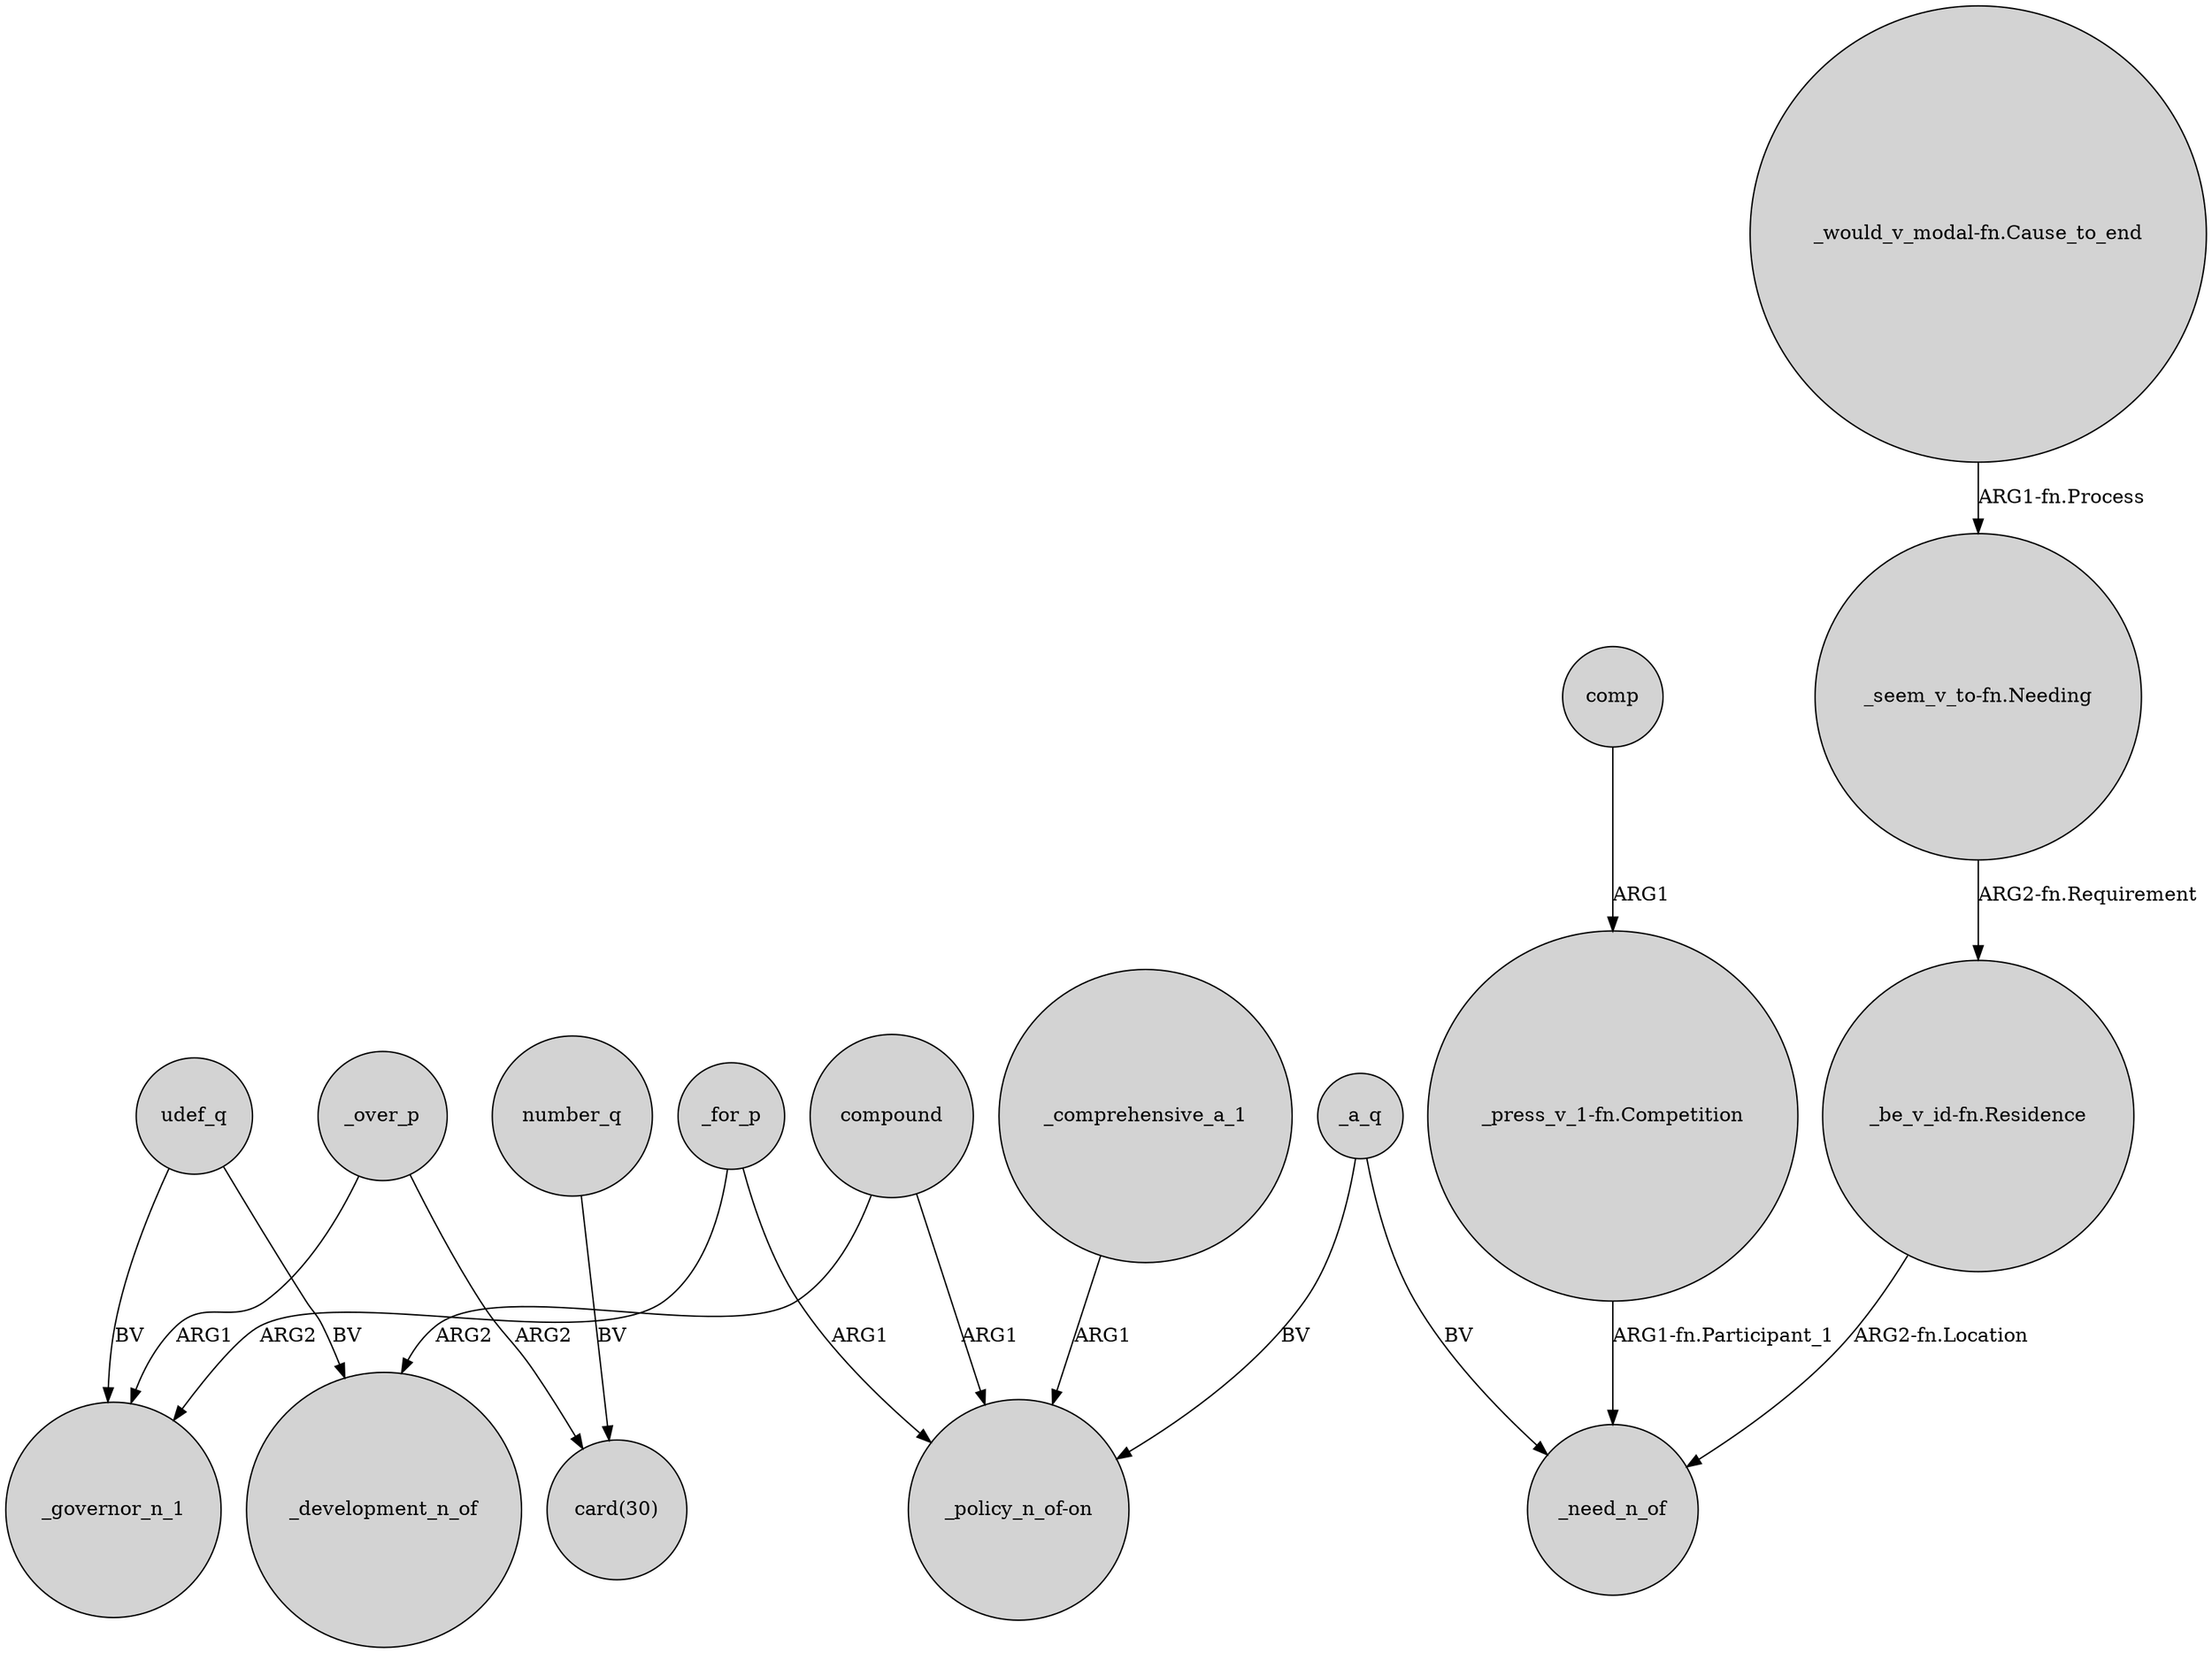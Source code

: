 digraph {
	node [shape=circle style=filled]
	_for_p -> _governor_n_1 [label=ARG2]
	udef_q -> _governor_n_1 [label=BV]
	compound -> _development_n_of [label=ARG2]
	udef_q -> _development_n_of [label=BV]
	"_would_v_modal-fn.Cause_to_end" -> "_seem_v_to-fn.Needing" [label="ARG1-fn.Process"]
	comp -> "_press_v_1-fn.Competition" [label=ARG1]
	_over_p -> "card(30)" [label=ARG2]
	_a_q -> _need_n_of [label=BV]
	_a_q -> "_policy_n_of-on" [label=BV]
	"_be_v_id-fn.Residence" -> _need_n_of [label="ARG2-fn.Location"]
	_over_p -> _governor_n_1 [label=ARG1]
	_for_p -> "_policy_n_of-on" [label=ARG1]
	compound -> "_policy_n_of-on" [label=ARG1]
	"_seem_v_to-fn.Needing" -> "_be_v_id-fn.Residence" [label="ARG2-fn.Requirement"]
	number_q -> "card(30)" [label=BV]
	_comprehensive_a_1 -> "_policy_n_of-on" [label=ARG1]
	"_press_v_1-fn.Competition" -> _need_n_of [label="ARG1-fn.Participant_1"]
}
